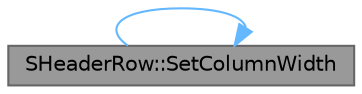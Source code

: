 digraph "SHeaderRow::SetColumnWidth"
{
 // INTERACTIVE_SVG=YES
 // LATEX_PDF_SIZE
  bgcolor="transparent";
  edge [fontname=Helvetica,fontsize=10,labelfontname=Helvetica,labelfontsize=10];
  node [fontname=Helvetica,fontsize=10,shape=box,height=0.2,width=0.4];
  rankdir="LR";
  Node1 [id="Node000001",label="SHeaderRow::SetColumnWidth",height=0.2,width=0.4,color="gray40", fillcolor="grey60", style="filled", fontcolor="black",tooltip="Sets the column, with the specified name, to the desired width."];
  Node1 -> Node1 [id="edge1_Node000001_Node000001",color="steelblue1",style="solid",tooltip=" "];
}
